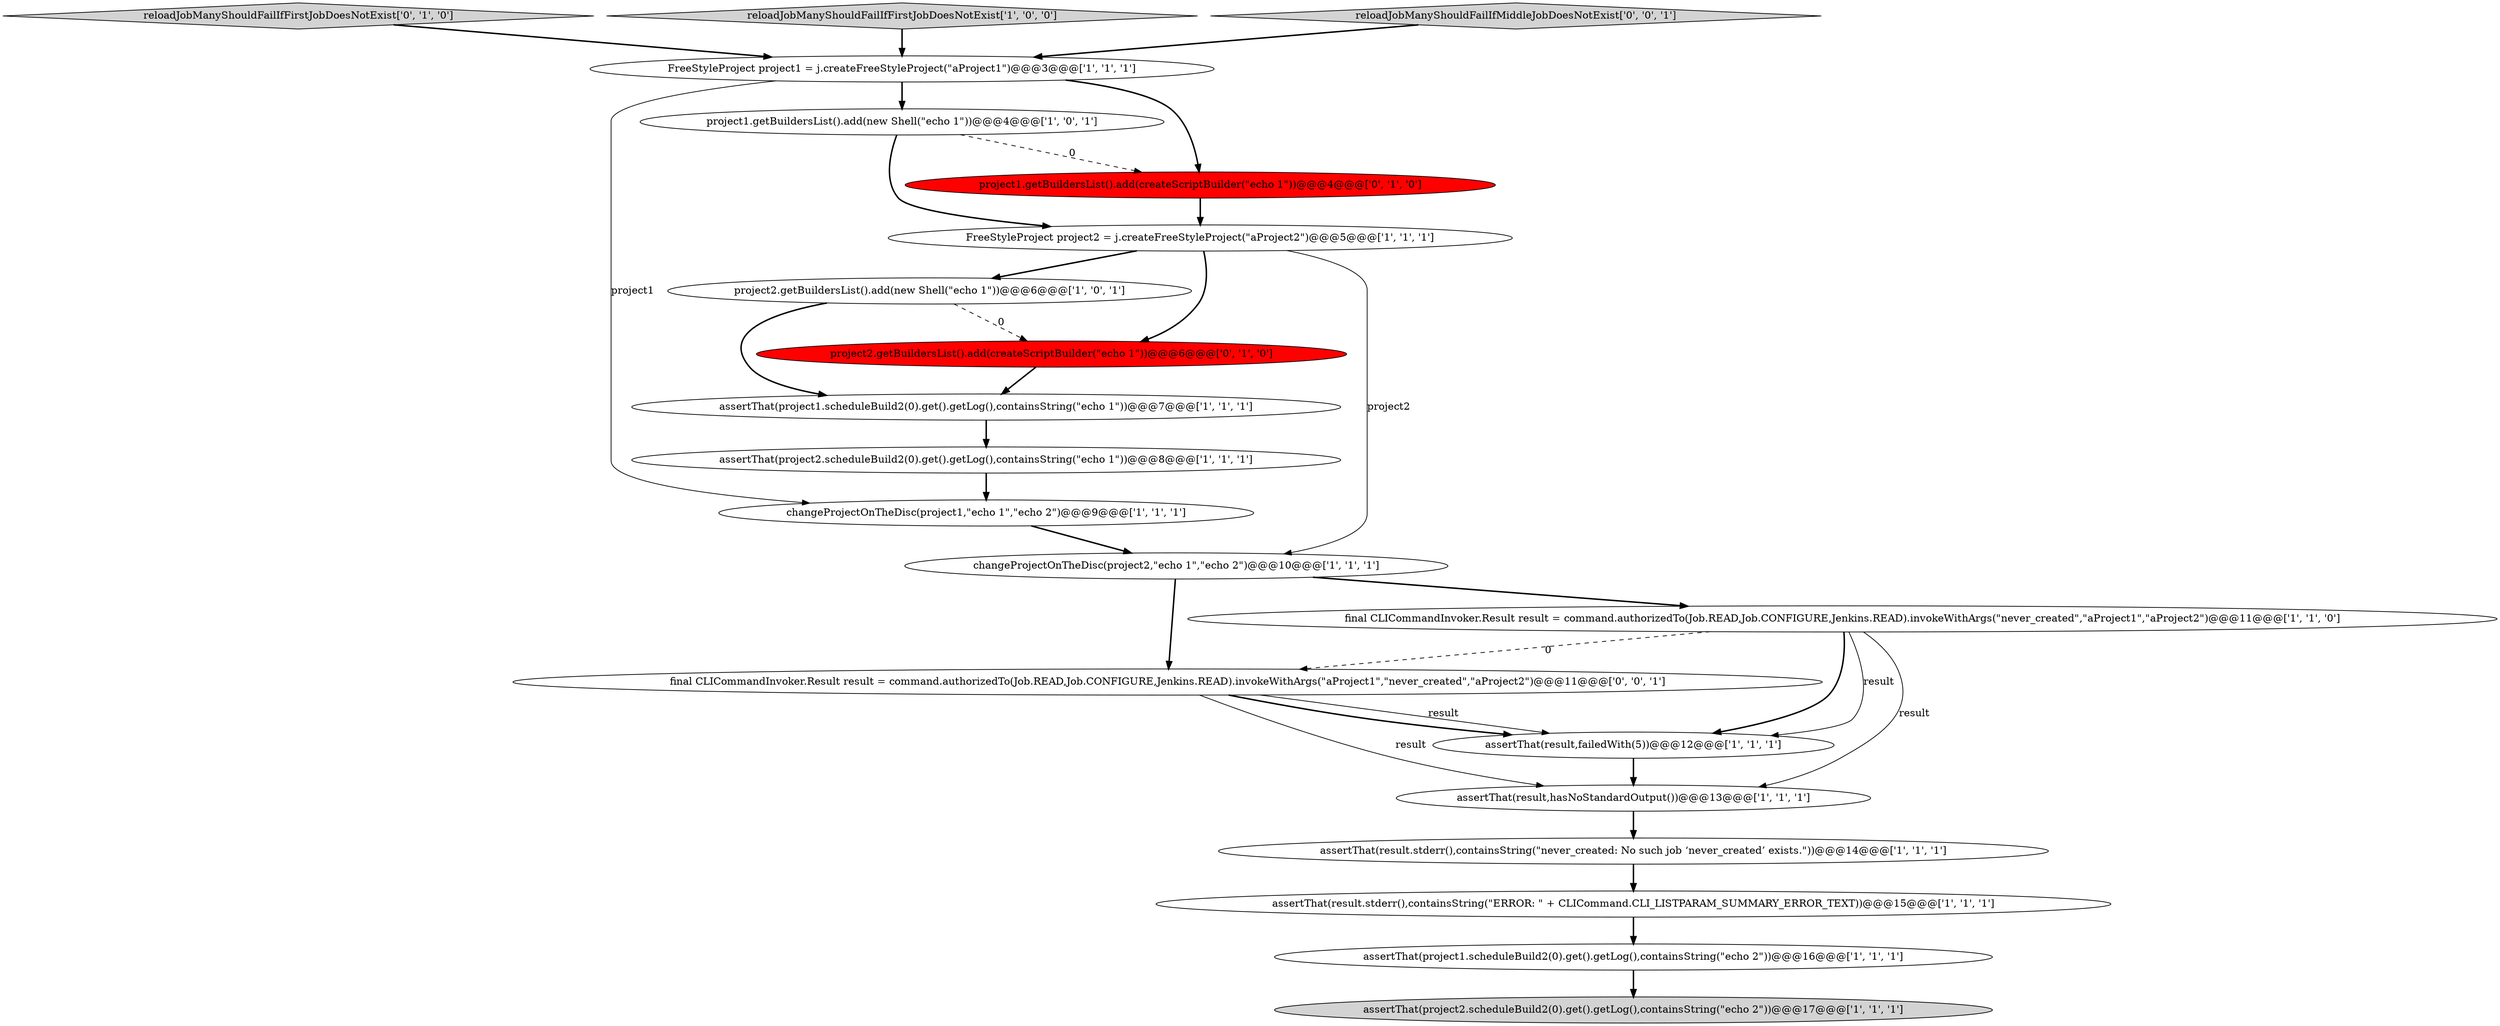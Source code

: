 digraph {
6 [style = filled, label = "project2.getBuildersList().add(new Shell(\"echo 1\"))@@@6@@@['1', '0', '1']", fillcolor = white, shape = ellipse image = "AAA0AAABBB1BBB"];
11 [style = filled, label = "assertThat(result,failedWith(5))@@@12@@@['1', '1', '1']", fillcolor = white, shape = ellipse image = "AAA0AAABBB1BBB"];
18 [style = filled, label = "reloadJobManyShouldFailIfFirstJobDoesNotExist['0', '1', '0']", fillcolor = lightgray, shape = diamond image = "AAA0AAABBB2BBB"];
3 [style = filled, label = "assertThat(project1.scheduleBuild2(0).get().getLog(),containsString(\"echo 2\"))@@@16@@@['1', '1', '1']", fillcolor = white, shape = ellipse image = "AAA0AAABBB1BBB"];
0 [style = filled, label = "reloadJobManyShouldFailIfFirstJobDoesNotExist['1', '0', '0']", fillcolor = lightgray, shape = diamond image = "AAA0AAABBB1BBB"];
16 [style = filled, label = "project1.getBuildersList().add(createScriptBuilder(\"echo 1\"))@@@4@@@['0', '1', '0']", fillcolor = red, shape = ellipse image = "AAA1AAABBB2BBB"];
8 [style = filled, label = "FreeStyleProject project1 = j.createFreeStyleProject(\"aProject1\")@@@3@@@['1', '1', '1']", fillcolor = white, shape = ellipse image = "AAA0AAABBB1BBB"];
17 [style = filled, label = "project2.getBuildersList().add(createScriptBuilder(\"echo 1\"))@@@6@@@['0', '1', '0']", fillcolor = red, shape = ellipse image = "AAA1AAABBB2BBB"];
19 [style = filled, label = "reloadJobManyShouldFailIfMiddleJobDoesNotExist['0', '0', '1']", fillcolor = lightgray, shape = diamond image = "AAA0AAABBB3BBB"];
15 [style = filled, label = "final CLICommandInvoker.Result result = command.authorizedTo(Job.READ,Job.CONFIGURE,Jenkins.READ).invokeWithArgs(\"never_created\",\"aProject1\",\"aProject2\")@@@11@@@['1', '1', '0']", fillcolor = white, shape = ellipse image = "AAA0AAABBB1BBB"];
14 [style = filled, label = "FreeStyleProject project2 = j.createFreeStyleProject(\"aProject2\")@@@5@@@['1', '1', '1']", fillcolor = white, shape = ellipse image = "AAA0AAABBB1BBB"];
13 [style = filled, label = "assertThat(result.stderr(),containsString(\"ERROR: \" + CLICommand.CLI_LISTPARAM_SUMMARY_ERROR_TEXT))@@@15@@@['1', '1', '1']", fillcolor = white, shape = ellipse image = "AAA0AAABBB1BBB"];
1 [style = filled, label = "assertThat(project2.scheduleBuild2(0).get().getLog(),containsString(\"echo 1\"))@@@8@@@['1', '1', '1']", fillcolor = white, shape = ellipse image = "AAA0AAABBB1BBB"];
20 [style = filled, label = "final CLICommandInvoker.Result result = command.authorizedTo(Job.READ,Job.CONFIGURE,Jenkins.READ).invokeWithArgs(\"aProject1\",\"never_created\",\"aProject2\")@@@11@@@['0', '0', '1']", fillcolor = white, shape = ellipse image = "AAA0AAABBB3BBB"];
2 [style = filled, label = "assertThat(result.stderr(),containsString(\"never_created: No such job ‘never_created’ exists.\"))@@@14@@@['1', '1', '1']", fillcolor = white, shape = ellipse image = "AAA0AAABBB1BBB"];
10 [style = filled, label = "assertThat(project2.scheduleBuild2(0).get().getLog(),containsString(\"echo 2\"))@@@17@@@['1', '1', '1']", fillcolor = lightgray, shape = ellipse image = "AAA0AAABBB1BBB"];
7 [style = filled, label = "assertThat(result,hasNoStandardOutput())@@@13@@@['1', '1', '1']", fillcolor = white, shape = ellipse image = "AAA0AAABBB1BBB"];
5 [style = filled, label = "changeProjectOnTheDisc(project1,\"echo 1\",\"echo 2\")@@@9@@@['1', '1', '1']", fillcolor = white, shape = ellipse image = "AAA0AAABBB1BBB"];
12 [style = filled, label = "assertThat(project1.scheduleBuild2(0).get().getLog(),containsString(\"echo 1\"))@@@7@@@['1', '1', '1']", fillcolor = white, shape = ellipse image = "AAA0AAABBB1BBB"];
4 [style = filled, label = "changeProjectOnTheDisc(project2,\"echo 1\",\"echo 2\")@@@10@@@['1', '1', '1']", fillcolor = white, shape = ellipse image = "AAA0AAABBB1BBB"];
9 [style = filled, label = "project1.getBuildersList().add(new Shell(\"echo 1\"))@@@4@@@['1', '0', '1']", fillcolor = white, shape = ellipse image = "AAA0AAABBB1BBB"];
1->5 [style = bold, label=""];
8->16 [style = bold, label=""];
15->7 [style = solid, label="result"];
15->20 [style = dashed, label="0"];
9->16 [style = dashed, label="0"];
4->15 [style = bold, label=""];
14->17 [style = bold, label=""];
6->17 [style = dashed, label="0"];
15->11 [style = solid, label="result"];
12->1 [style = bold, label=""];
19->8 [style = bold, label=""];
2->13 [style = bold, label=""];
20->7 [style = solid, label="result"];
8->5 [style = solid, label="project1"];
3->10 [style = bold, label=""];
17->12 [style = bold, label=""];
15->11 [style = bold, label=""];
13->3 [style = bold, label=""];
7->2 [style = bold, label=""];
5->4 [style = bold, label=""];
4->20 [style = bold, label=""];
0->8 [style = bold, label=""];
8->9 [style = bold, label=""];
9->14 [style = bold, label=""];
16->14 [style = bold, label=""];
14->4 [style = solid, label="project2"];
18->8 [style = bold, label=""];
20->11 [style = solid, label="result"];
14->6 [style = bold, label=""];
11->7 [style = bold, label=""];
20->11 [style = bold, label=""];
6->12 [style = bold, label=""];
}
